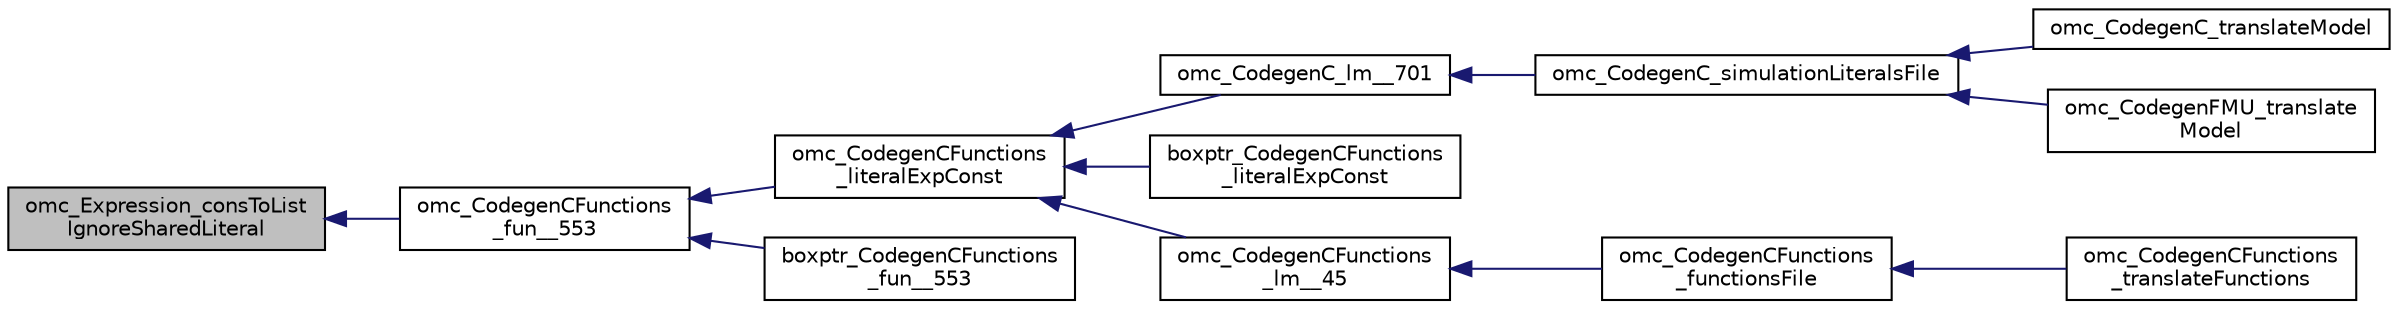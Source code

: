 digraph "omc_Expression_consToListIgnoreSharedLiteral"
{
  edge [fontname="Helvetica",fontsize="10",labelfontname="Helvetica",labelfontsize="10"];
  node [fontname="Helvetica",fontsize="10",shape=record];
  rankdir="LR";
  Node19142 [label="omc_Expression_consToList\lIgnoreSharedLiteral",height=0.2,width=0.4,color="black", fillcolor="grey75", style="filled", fontcolor="black"];
  Node19142 -> Node19143 [dir="back",color="midnightblue",fontsize="10",style="solid",fontname="Helvetica"];
  Node19143 [label="omc_CodegenCFunctions\l_fun__553",height=0.2,width=0.4,color="black", fillcolor="white", style="filled",URL="$de/df6/_codegen_c_functions_8c.html#a4aae9bb23de9fa47a3a2493e55840a0e"];
  Node19143 -> Node19144 [dir="back",color="midnightblue",fontsize="10",style="solid",fontname="Helvetica"];
  Node19144 [label="omc_CodegenCFunctions\l_literalExpConst",height=0.2,width=0.4,color="black", fillcolor="white", style="filled",URL="$db/dab/_codegen_c_functions_8h.html#a9a55df5f96a17ec80f26a60abf840485"];
  Node19144 -> Node19145 [dir="back",color="midnightblue",fontsize="10",style="solid",fontname="Helvetica"];
  Node19145 [label="omc_CodegenC_lm__701",height=0.2,width=0.4,color="black", fillcolor="white", style="filled",URL="$d4/ddb/_codegen_c_8c.html#a5937d31a62c648979fa96ffeaa92db43"];
  Node19145 -> Node19146 [dir="back",color="midnightblue",fontsize="10",style="solid",fontname="Helvetica"];
  Node19146 [label="omc_CodegenC_simulationLiteralsFile",height=0.2,width=0.4,color="black", fillcolor="white", style="filled",URL="$d9/d0d/_codegen_c_8h.html#a7ea5db943938c7595f608334cfed0915"];
  Node19146 -> Node19147 [dir="back",color="midnightblue",fontsize="10",style="solid",fontname="Helvetica"];
  Node19147 [label="omc_CodegenC_translateModel",height=0.2,width=0.4,color="black", fillcolor="white", style="filled",URL="$d9/d0d/_codegen_c_8h.html#af4163c8dce6ed4d74f85fe63d7009730"];
  Node19146 -> Node19148 [dir="back",color="midnightblue",fontsize="10",style="solid",fontname="Helvetica"];
  Node19148 [label="omc_CodegenFMU_translate\lModel",height=0.2,width=0.4,color="black", fillcolor="white", style="filled",URL="$d8/da1/_codegen_f_m_u_8h.html#a486a01f4defbf1db43fd8fdd71e82656"];
  Node19144 -> Node19149 [dir="back",color="midnightblue",fontsize="10",style="solid",fontname="Helvetica"];
  Node19149 [label="boxptr_CodegenCFunctions\l_literalExpConst",height=0.2,width=0.4,color="black", fillcolor="white", style="filled",URL="$db/dab/_codegen_c_functions_8h.html#afc8ca85b2e49efe4eb2f0548e2d0513b"];
  Node19144 -> Node19150 [dir="back",color="midnightblue",fontsize="10",style="solid",fontname="Helvetica"];
  Node19150 [label="omc_CodegenCFunctions\l_lm__45",height=0.2,width=0.4,color="black", fillcolor="white", style="filled",URL="$de/df6/_codegen_c_functions_8c.html#adab14d9c6fc77d18b2d4d56b350e2f3f"];
  Node19150 -> Node19151 [dir="back",color="midnightblue",fontsize="10",style="solid",fontname="Helvetica"];
  Node19151 [label="omc_CodegenCFunctions\l_functionsFile",height=0.2,width=0.4,color="black", fillcolor="white", style="filled",URL="$db/dab/_codegen_c_functions_8h.html#a4ce6d5395afb9dc9940e5141ed365fc8"];
  Node19151 -> Node19152 [dir="back",color="midnightblue",fontsize="10",style="solid",fontname="Helvetica"];
  Node19152 [label="omc_CodegenCFunctions\l_translateFunctions",height=0.2,width=0.4,color="black", fillcolor="white", style="filled",URL="$db/dab/_codegen_c_functions_8h.html#ae09c0126af34d38b9a49263f57ca405b"];
  Node19143 -> Node19153 [dir="back",color="midnightblue",fontsize="10",style="solid",fontname="Helvetica"];
  Node19153 [label="boxptr_CodegenCFunctions\l_fun__553",height=0.2,width=0.4,color="black", fillcolor="white", style="filled",URL="$de/df6/_codegen_c_functions_8c.html#aa0a8d6fd5f6e33386520bdab201cfa37"];
}
